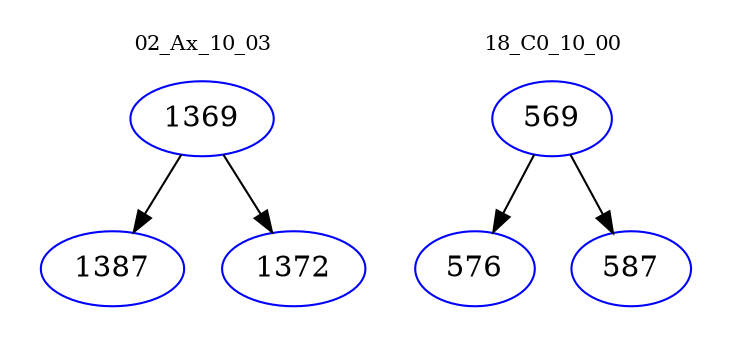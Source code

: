 digraph{
subgraph cluster_0 {
color = white
label = "02_Ax_10_03";
fontsize=10;
T0_1369 [label="1369", color="blue"]
T0_1369 -> T0_1387 [color="black"]
T0_1387 [label="1387", color="blue"]
T0_1369 -> T0_1372 [color="black"]
T0_1372 [label="1372", color="blue"]
}
subgraph cluster_1 {
color = white
label = "18_C0_10_00";
fontsize=10;
T1_569 [label="569", color="blue"]
T1_569 -> T1_576 [color="black"]
T1_576 [label="576", color="blue"]
T1_569 -> T1_587 [color="black"]
T1_587 [label="587", color="blue"]
}
}
